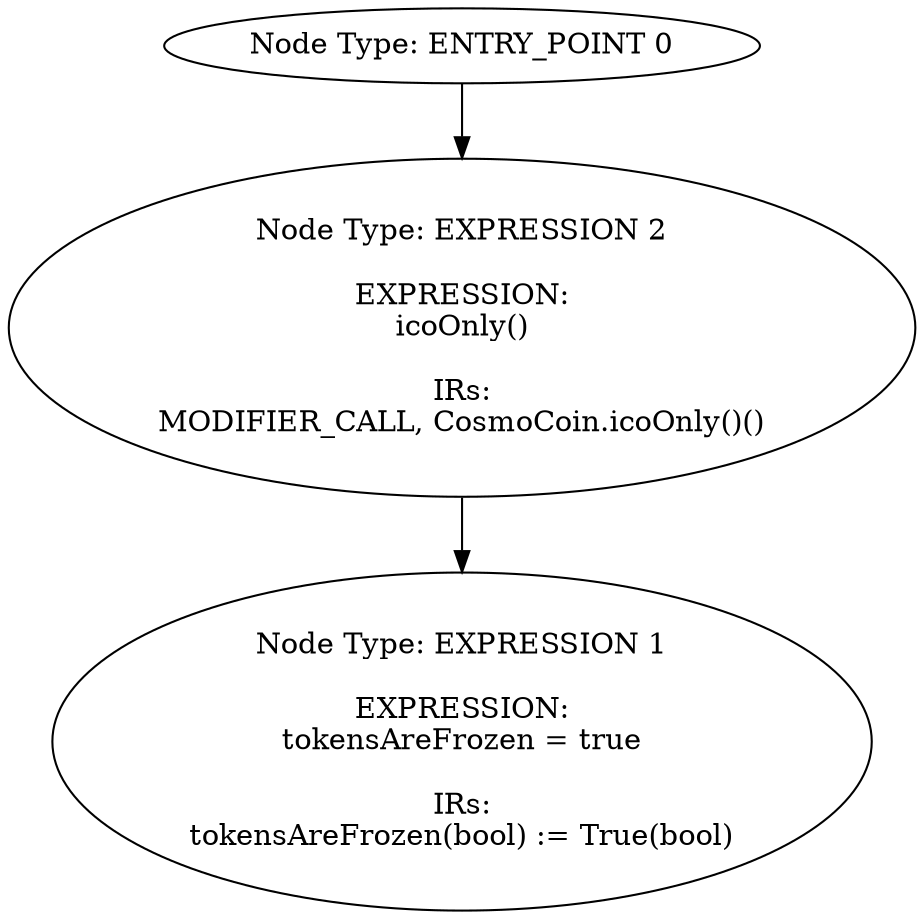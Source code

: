 digraph{
0[label="Node Type: ENTRY_POINT 0
"];
0->2;
1[label="Node Type: EXPRESSION 1

EXPRESSION:
tokensAreFrozen = true

IRs:
tokensAreFrozen(bool) := True(bool)"];
2[label="Node Type: EXPRESSION 2

EXPRESSION:
icoOnly()

IRs:
MODIFIER_CALL, CosmoCoin.icoOnly()()"];
2->1;
}
